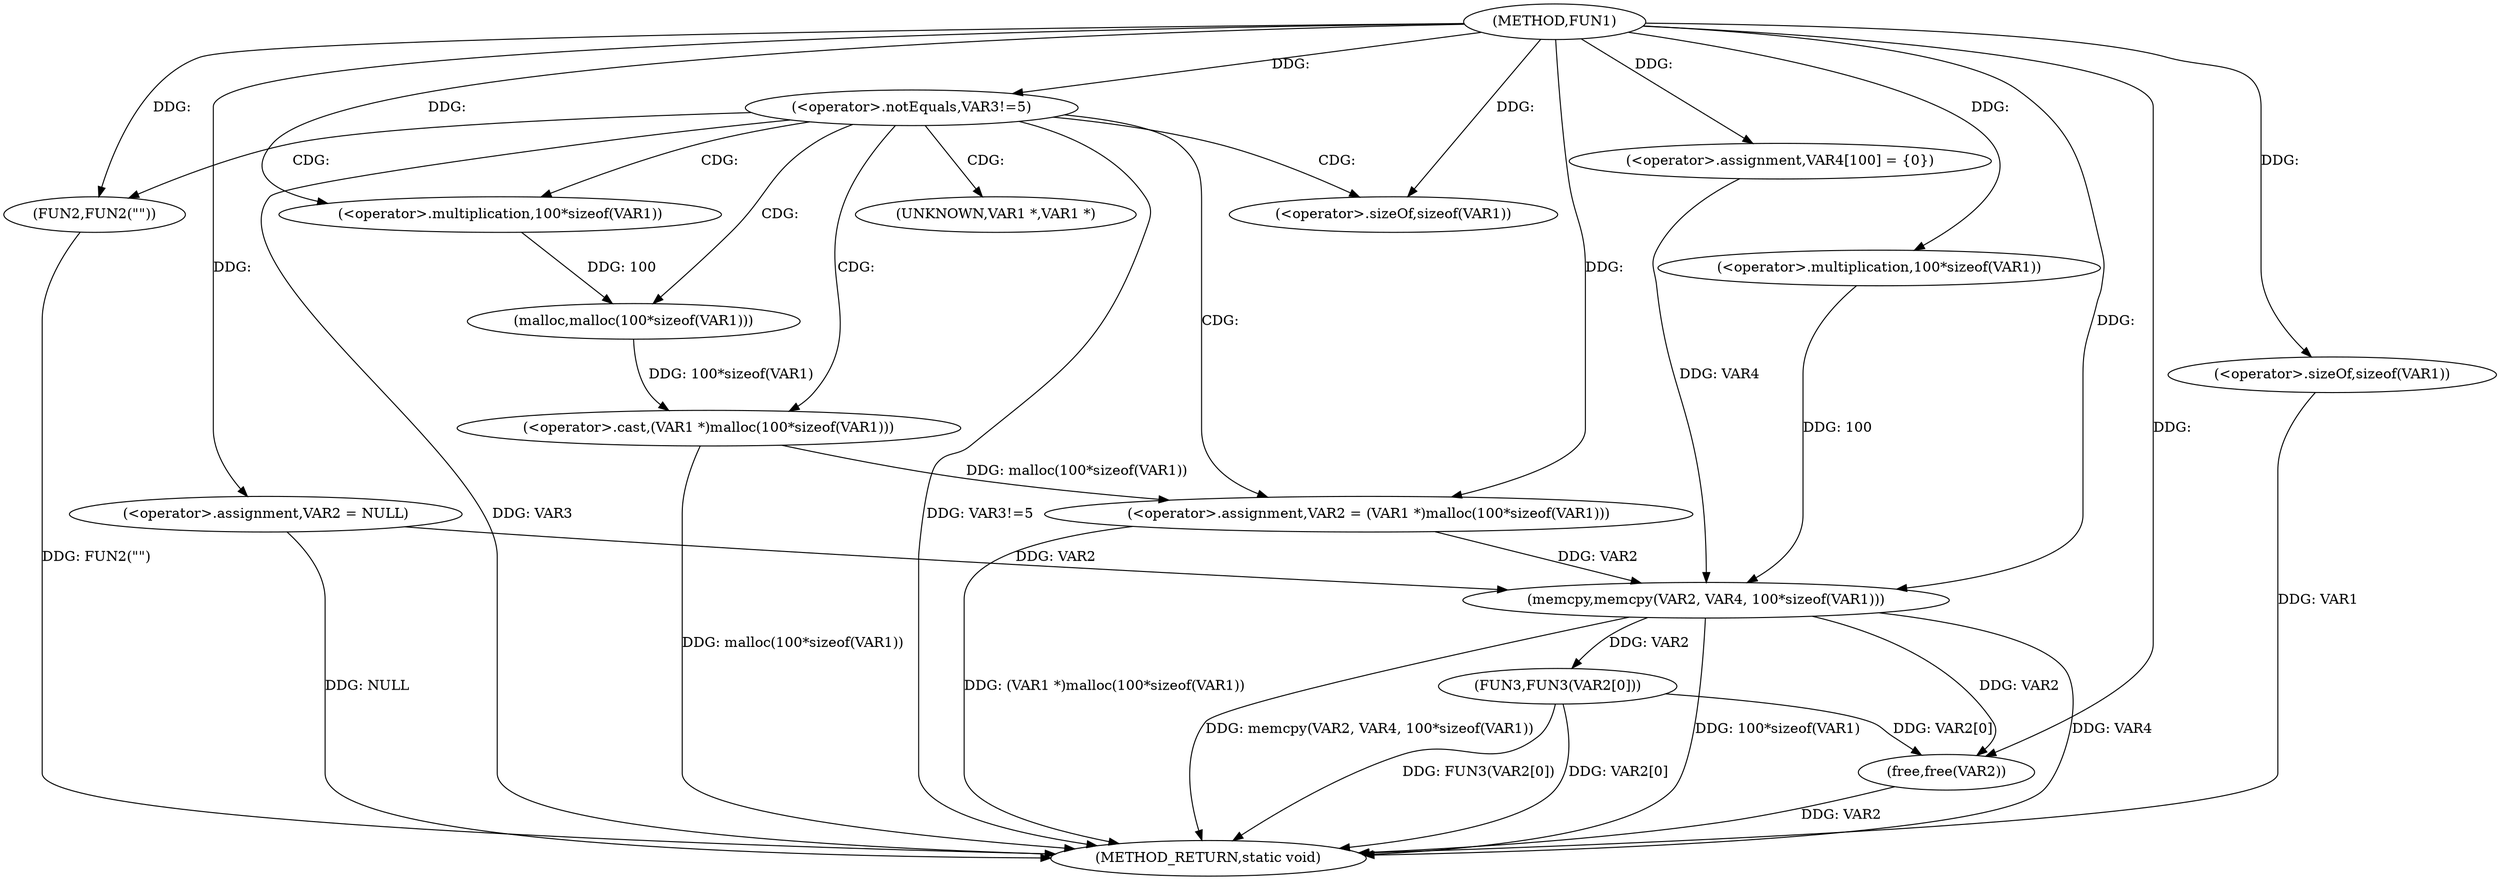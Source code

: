 digraph FUN1 {  
"1000100" [label = "(METHOD,FUN1)" ]
"1000141" [label = "(METHOD_RETURN,static void)" ]
"1000103" [label = "(<operator>.assignment,VAR2 = NULL)" ]
"1000107" [label = "(<operator>.notEquals,VAR3!=5)" ]
"1000111" [label = "(FUN2,FUN2(\"\"))" ]
"1000115" [label = "(<operator>.assignment,VAR2 = (VAR1 *)malloc(100*sizeof(VAR1)))" ]
"1000117" [label = "(<operator>.cast,(VAR1 *)malloc(100*sizeof(VAR1)))" ]
"1000119" [label = "(malloc,malloc(100*sizeof(VAR1)))" ]
"1000120" [label = "(<operator>.multiplication,100*sizeof(VAR1))" ]
"1000122" [label = "(<operator>.sizeOf,sizeof(VAR1))" ]
"1000126" [label = "(<operator>.assignment,VAR4[100] = {0})" ]
"1000128" [label = "(memcpy,memcpy(VAR2, VAR4, 100*sizeof(VAR1)))" ]
"1000131" [label = "(<operator>.multiplication,100*sizeof(VAR1))" ]
"1000133" [label = "(<operator>.sizeOf,sizeof(VAR1))" ]
"1000135" [label = "(FUN3,FUN3(VAR2[0]))" ]
"1000139" [label = "(free,free(VAR2))" ]
"1000118" [label = "(UNKNOWN,VAR1 *,VAR1 *)" ]
  "1000115" -> "1000141"  [ label = "DDG: (VAR1 *)malloc(100*sizeof(VAR1))"] 
  "1000107" -> "1000141"  [ label = "DDG: VAR3"] 
  "1000107" -> "1000141"  [ label = "DDG: VAR3!=5"] 
  "1000103" -> "1000141"  [ label = "DDG: NULL"] 
  "1000139" -> "1000141"  [ label = "DDG: VAR2"] 
  "1000135" -> "1000141"  [ label = "DDG: FUN3(VAR2[0])"] 
  "1000135" -> "1000141"  [ label = "DDG: VAR2[0]"] 
  "1000128" -> "1000141"  [ label = "DDG: memcpy(VAR2, VAR4, 100*sizeof(VAR1))"] 
  "1000117" -> "1000141"  [ label = "DDG: malloc(100*sizeof(VAR1))"] 
  "1000111" -> "1000141"  [ label = "DDG: FUN2(\"\")"] 
  "1000128" -> "1000141"  [ label = "DDG: 100*sizeof(VAR1)"] 
  "1000128" -> "1000141"  [ label = "DDG: VAR4"] 
  "1000133" -> "1000141"  [ label = "DDG: VAR1"] 
  "1000100" -> "1000103"  [ label = "DDG: "] 
  "1000100" -> "1000107"  [ label = "DDG: "] 
  "1000100" -> "1000111"  [ label = "DDG: "] 
  "1000117" -> "1000115"  [ label = "DDG: malloc(100*sizeof(VAR1))"] 
  "1000100" -> "1000115"  [ label = "DDG: "] 
  "1000119" -> "1000117"  [ label = "DDG: 100*sizeof(VAR1)"] 
  "1000120" -> "1000119"  [ label = "DDG: 100"] 
  "1000100" -> "1000120"  [ label = "DDG: "] 
  "1000100" -> "1000122"  [ label = "DDG: "] 
  "1000100" -> "1000126"  [ label = "DDG: "] 
  "1000103" -> "1000128"  [ label = "DDG: VAR2"] 
  "1000115" -> "1000128"  [ label = "DDG: VAR2"] 
  "1000100" -> "1000128"  [ label = "DDG: "] 
  "1000126" -> "1000128"  [ label = "DDG: VAR4"] 
  "1000131" -> "1000128"  [ label = "DDG: 100"] 
  "1000100" -> "1000131"  [ label = "DDG: "] 
  "1000100" -> "1000133"  [ label = "DDG: "] 
  "1000128" -> "1000135"  [ label = "DDG: VAR2"] 
  "1000128" -> "1000139"  [ label = "DDG: VAR2"] 
  "1000135" -> "1000139"  [ label = "DDG: VAR2[0]"] 
  "1000100" -> "1000139"  [ label = "DDG: "] 
  "1000107" -> "1000115"  [ label = "CDG: "] 
  "1000107" -> "1000120"  [ label = "CDG: "] 
  "1000107" -> "1000117"  [ label = "CDG: "] 
  "1000107" -> "1000118"  [ label = "CDG: "] 
  "1000107" -> "1000119"  [ label = "CDG: "] 
  "1000107" -> "1000111"  [ label = "CDG: "] 
  "1000107" -> "1000122"  [ label = "CDG: "] 
}
